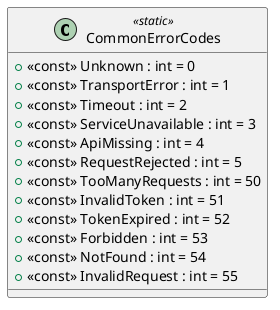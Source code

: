 @startuml
class CommonErrorCodes <<static>> {
    + <<const>> Unknown : int = 0
    + <<const>> TransportError : int = 1
    + <<const>> Timeout : int = 2
    + <<const>> ServiceUnavailable : int = 3
    + <<const>> ApiMissing : int = 4
    + <<const>> RequestRejected : int = 5
    + <<const>> TooManyRequests : int = 50
    + <<const>> InvalidToken : int = 51
    + <<const>> TokenExpired : int = 52
    + <<const>> Forbidden : int = 53
    + <<const>> NotFound : int = 54
    + <<const>> InvalidRequest : int = 55
}
@enduml
